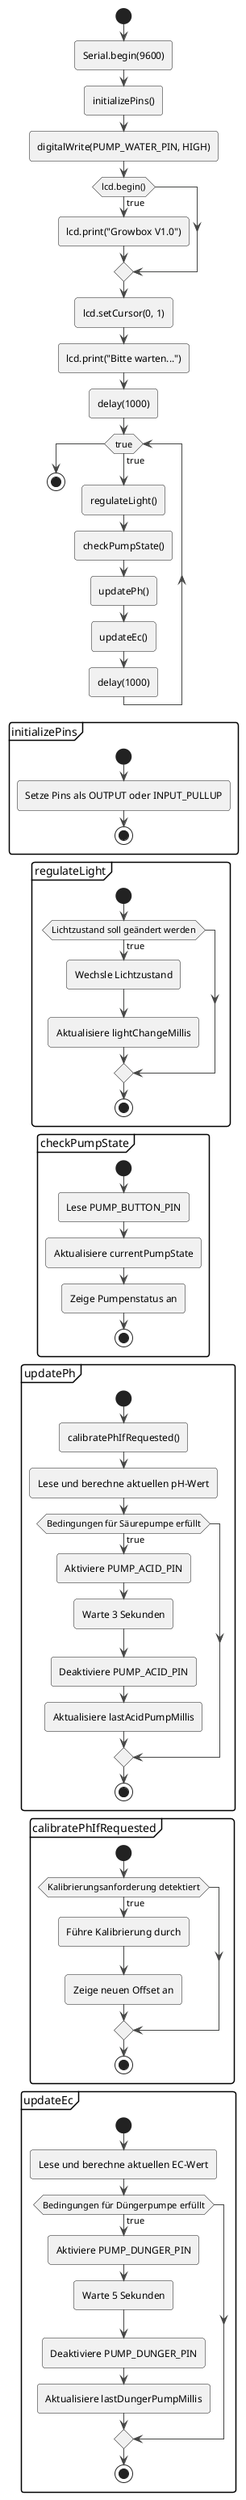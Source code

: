 @startuml
!theme vibrant

start

:Serial.begin(9600);
:initializePins();
:digitalWrite(PUMP_WATER_PIN, HIGH);
if (lcd.begin()) then (true)
  :lcd.print("Growbox V1.0");
endif
:lcd.setCursor(0, 1);
:lcd.print("Bitte warten...");
:delay(1000);

while (true) is (true)
  :regulateLight();
  :checkPumpState();
  :updatePh();
  :updateEc();
  :delay(1000);
endwhile
stop

partition initializePins {
  start
  :Setze Pins als OUTPUT oder INPUT_PULLUP;
  stop
}

partition regulateLight {
  start
  if (Lichtzustand soll geändert werden) then (true)
    :Wechsle Lichtzustand;
    :Aktualisiere lightChangeMillis;
  endif
  stop
}

partition checkPumpState {
  start
  :Lese PUMP_BUTTON_PIN;
  :Aktualisiere currentPumpState;
  :Zeige Pumpenstatus an;
  stop
}

partition updatePh {
  start
  :calibratePhIfRequested();
  :Lese und berechne aktuellen pH-Wert;
  if (Bedingungen für Säurepumpe erfüllt) then (true)
    :Aktiviere PUMP_ACID_PIN;
    :Warte 3 Sekunden;
    :Deaktiviere PUMP_ACID_PIN;
    :Aktualisiere lastAcidPumpMillis;
  endif
  stop
}

partition calibratePhIfRequested {
  start
  if (Kalibrierungsanforderung detektiert) then (true)
    :Führe Kalibrierung durch;
    :Zeige neuen Offset an;
  endif
  stop
}

partition updateEc {
  start
  :Lese und berechne aktuellen EC-Wert;
  if (Bedingungen für Düngerpumpe erfüllt) then (true)
    :Aktiviere PUMP_DUNGER_PIN;
    :Warte 5 Sekunden;
    :Deaktiviere PUMP_DUNGER_PIN;
    :Aktualisiere lastDungerPumpMillis;
  endif
  stop
}

@enduml
